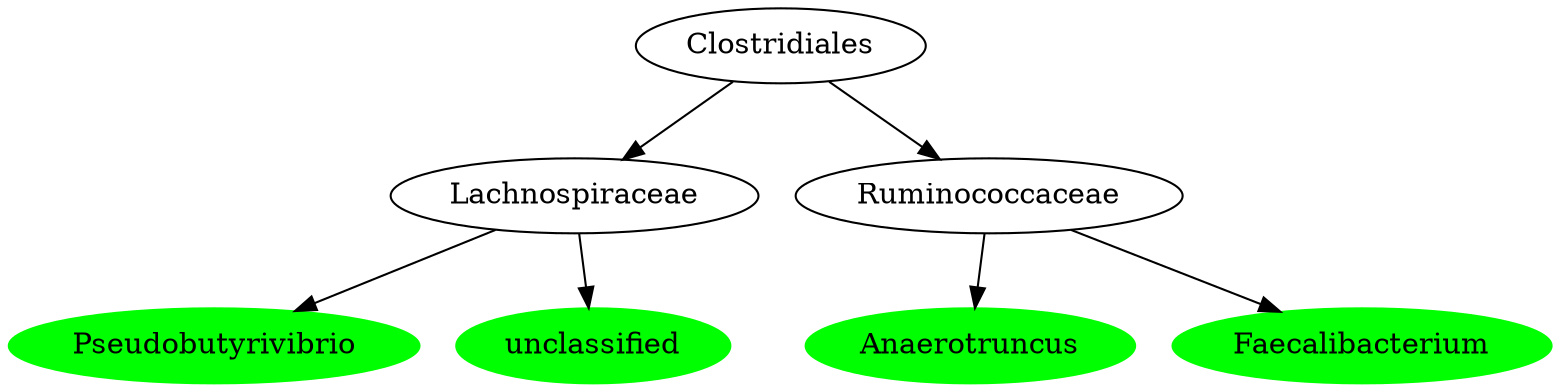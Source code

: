 digraph G { 
	LachnospiraceaePseudobutyrivibrio [label="Pseudobutyrivibrio", color="green", style=filled];
	ClostridialesLachnospiraceae [label="Lachnospiraceae"];
	LachnospiraceaePseudobutyrivibrio [label="Pseudobutyrivibrio"];
	ClostridialesLachnospiraceae -> LachnospiraceaePseudobutyrivibrio;
	ClostridiaClostridiales [label="Clostridiales"];
	ClostridialesLachnospiraceae [label="Lachnospiraceae"];
	ClostridiaClostridiales -> ClostridialesLachnospiraceae;
	Lachnospiraceaeunclassified [label="unclassified", color="green", style=filled];
	ClostridialesLachnospiraceae [label="Lachnospiraceae"];
	Lachnospiraceaeunclassified [label="unclassified"];
	ClostridialesLachnospiraceae -> Lachnospiraceaeunclassified;
	RuminococcaceaeAnaerotruncus [label="Anaerotruncus", color="green", style=filled];
	ClostridialesRuminococcaceae [label="Ruminococcaceae"];
	RuminococcaceaeAnaerotruncus [label="Anaerotruncus"];
	ClostridialesRuminococcaceae -> RuminococcaceaeAnaerotruncus;
	ClostridiaClostridiales [label="Clostridiales"];
	ClostridialesRuminococcaceae [label="Ruminococcaceae"];
	ClostridiaClostridiales -> ClostridialesRuminococcaceae;
	RuminococcaceaeFaecalibacterium [label="Faecalibacterium", color="green", style=filled];
	ClostridialesRuminococcaceae [label="Ruminococcaceae"];
	RuminococcaceaeFaecalibacterium [label="Faecalibacterium"];
	ClostridialesRuminococcaceae -> RuminococcaceaeFaecalibacterium;

 }